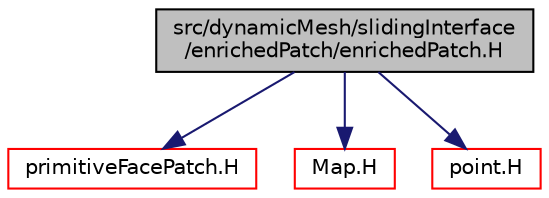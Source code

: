 digraph "src/dynamicMesh/slidingInterface/enrichedPatch/enrichedPatch.H"
{
  bgcolor="transparent";
  edge [fontname="Helvetica",fontsize="10",labelfontname="Helvetica",labelfontsize="10"];
  node [fontname="Helvetica",fontsize="10",shape=record];
  Node0 [label="src/dynamicMesh/slidingInterface\l/enrichedPatch/enrichedPatch.H",height=0.2,width=0.4,color="black", fillcolor="grey75", style="filled", fontcolor="black"];
  Node0 -> Node1 [color="midnightblue",fontsize="10",style="solid",fontname="Helvetica"];
  Node1 [label="primitiveFacePatch.H",height=0.2,width=0.4,color="red",URL="$a12764.html"];
  Node0 -> Node164 [color="midnightblue",fontsize="10",style="solid",fontname="Helvetica"];
  Node164 [label="Map.H",height=0.2,width=0.4,color="red",URL="$a09191.html"];
  Node0 -> Node81 [color="midnightblue",fontsize="10",style="solid",fontname="Helvetica"];
  Node81 [label="point.H",height=0.2,width=0.4,color="red",URL="$a12827.html"];
}
